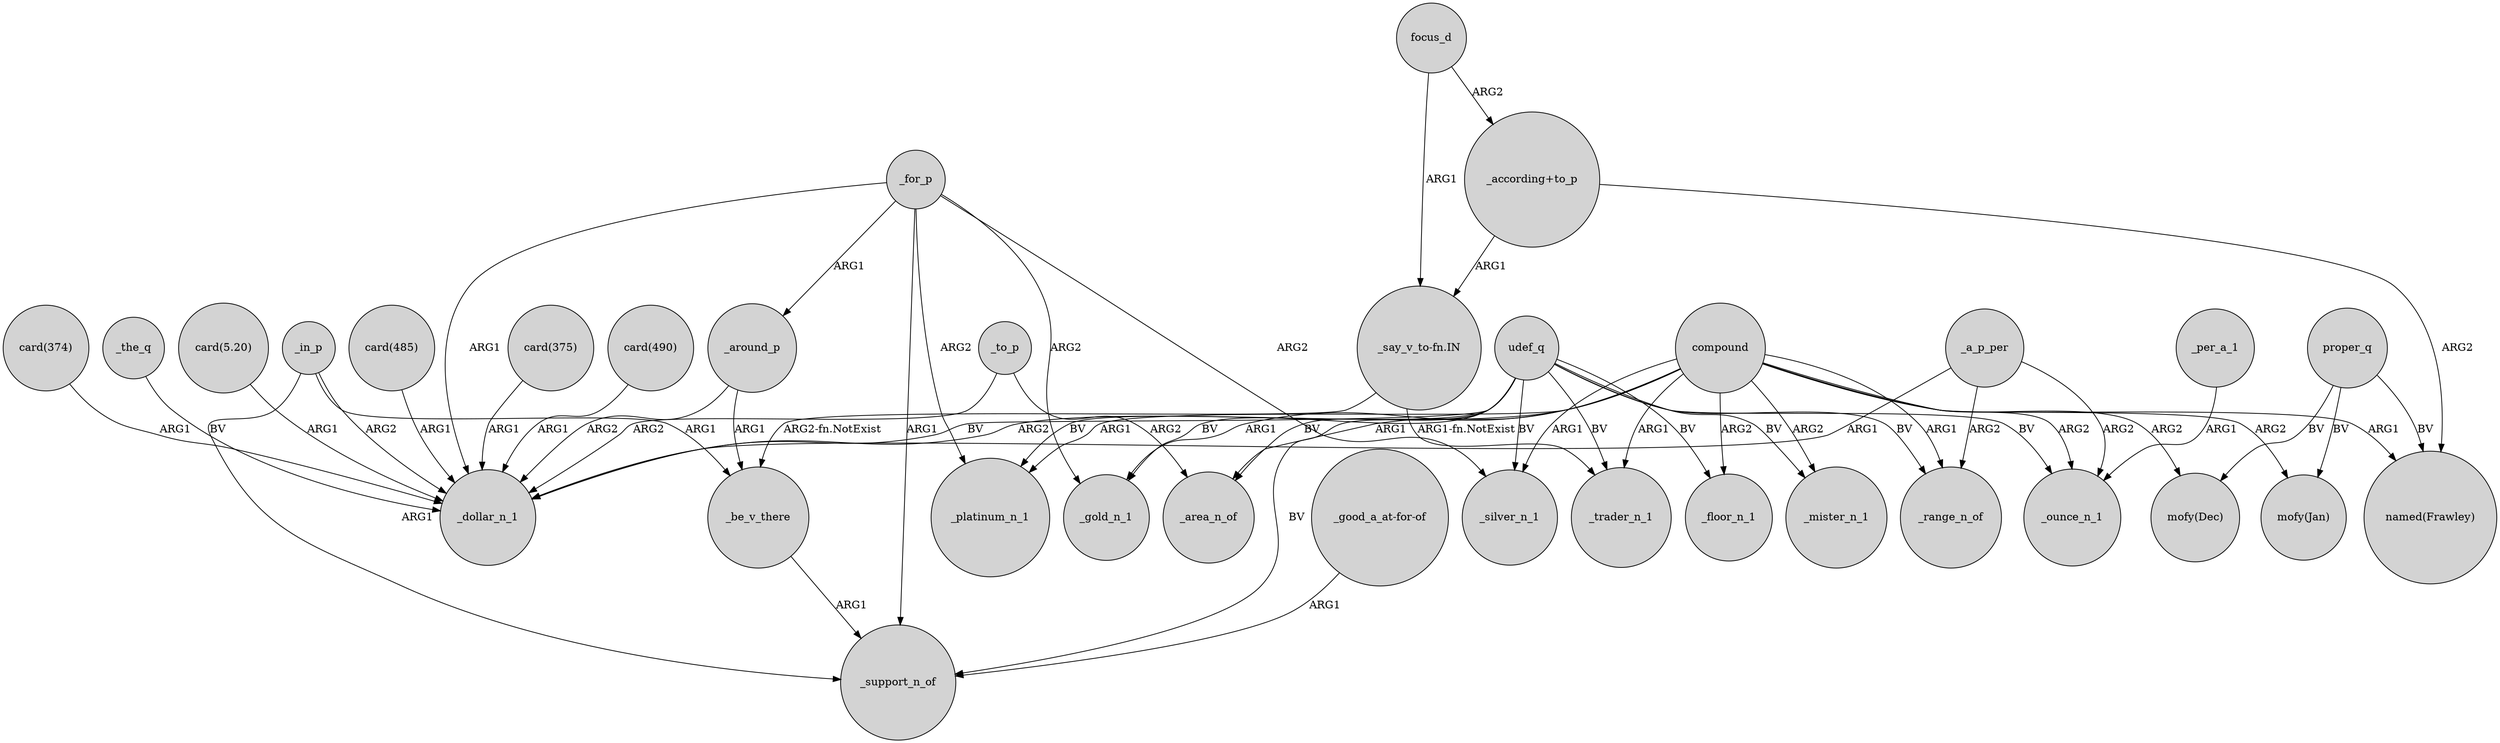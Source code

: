 digraph {
	node [shape=circle style=filled]
	_in_p -> _dollar_n_1 [label=ARG2]
	"card(374)" -> _dollar_n_1 [label=ARG1]
	_to_p -> _dollar_n_1 [label=ARG2]
	udef_q -> _silver_n_1 [label=BV]
	compound -> _gold_n_1 [label=ARG1]
	udef_q -> _trader_n_1 [label=BV]
	compound -> _floor_n_1 [label=ARG2]
	proper_q -> "mofy(Dec)" [label=BV]
	compound -> _mister_n_1 [label=ARG2]
	udef_q -> _mister_n_1 [label=BV]
	_the_q -> _dollar_n_1 [label=BV]
	udef_q -> _ounce_n_1 [label=BV]
	"card(375)" -> _dollar_n_1 [label=ARG1]
	compound -> _range_n_of [label=ARG1]
	"card(490)" -> _dollar_n_1 [label=ARG1]
	proper_q -> "named(Frawley)" [label=BV]
	"_according+to_p" -> "named(Frawley)" [label=ARG2]
	_in_p -> _support_n_of [label=ARG1]
	proper_q -> "mofy(Jan)" [label=BV]
	_around_p -> _dollar_n_1 [label=ARG2]
	compound -> _trader_n_1 [label=ARG1]
	_for_p -> _support_n_of [label=ARG1]
	_per_a_1 -> _ounce_n_1 [label=ARG1]
	_for_p -> _platinum_n_1 [label=ARG2]
	_a_p_per -> _range_n_of [label=ARG2]
	_a_p_per -> _dollar_n_1 [label=ARG1]
	"card(5.20)" -> _dollar_n_1 [label=ARG1]
	compound -> _platinum_n_1 [label=ARG1]
	_a_p_per -> _ounce_n_1 [label=ARG2]
	"_according+to_p" -> "_say_v_to-fn.IN" [label=ARG1]
	"_say_v_to-fn.IN" -> _be_v_there [label="ARG2-fn.NotExist"]
	_for_p -> _gold_n_1 [label=ARG2]
	udef_q -> _gold_n_1 [label=BV]
	"_good_a_at-for-of" -> _support_n_of [label=ARG1]
	compound -> _ounce_n_1 [label=ARG2]
	_for_p -> _dollar_n_1 [label=ARG1]
	udef_q -> _platinum_n_1 [label=BV]
	udef_q -> _floor_n_1 [label=BV]
	focus_d -> "_according+to_p" [label=ARG2]
	_to_p -> _area_n_of [label=ARG2]
	_for_p -> _around_p [label=ARG1]
	"_say_v_to-fn.IN" -> _trader_n_1 [label="ARG1-fn.NotExist"]
	_around_p -> _be_v_there [label=ARG1]
	compound -> "named(Frawley)" [label=ARG1]
	compound -> _silver_n_1 [label=ARG1]
	"card(485)" -> _dollar_n_1 [label=ARG1]
	udef_q -> _range_n_of [label=BV]
	udef_q -> _support_n_of [label=BV]
	_be_v_there -> _support_n_of [label=ARG1]
	compound -> _dollar_n_1 [label=ARG2]
	udef_q -> _area_n_of [label=BV]
	compound -> _area_n_of [label=ARG1]
	_in_p -> _be_v_there [label=ARG1]
	compound -> "mofy(Jan)" [label=ARG2]
	_for_p -> _silver_n_1 [label=ARG2]
	compound -> "mofy(Dec)" [label=ARG2]
	udef_q -> _dollar_n_1 [label=BV]
	focus_d -> "_say_v_to-fn.IN" [label=ARG1]
}
